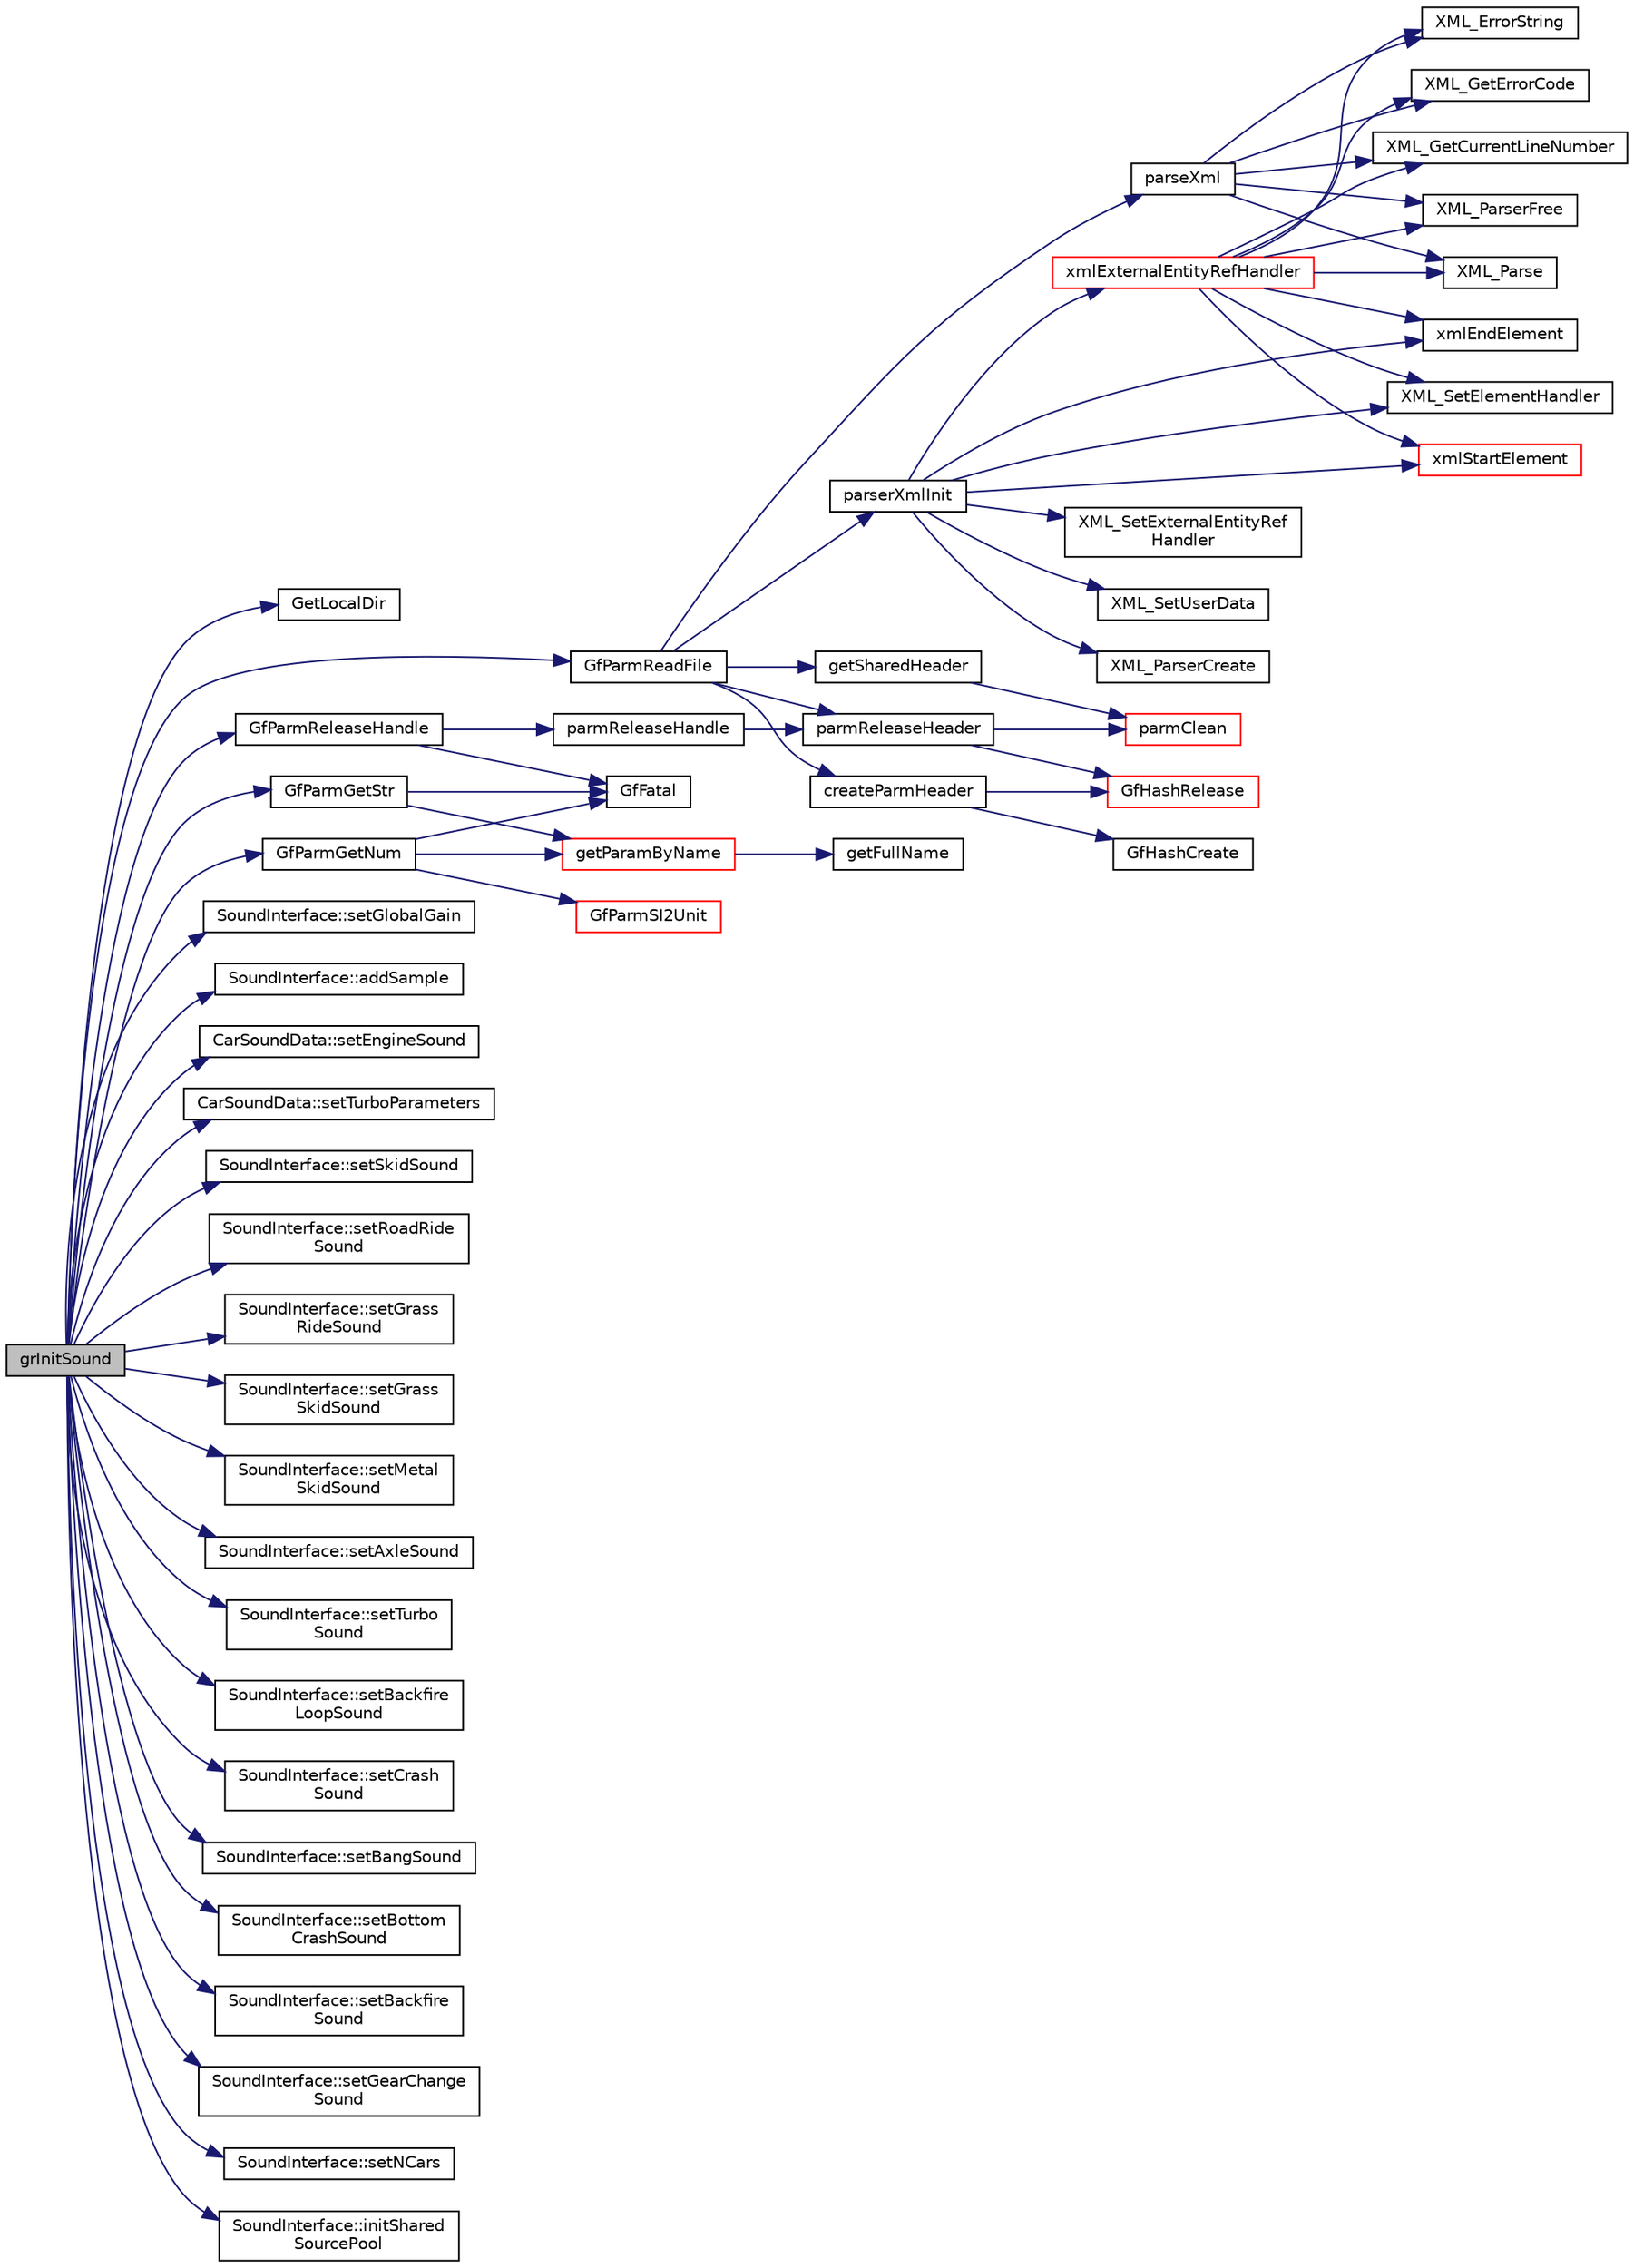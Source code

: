 digraph "grInitSound"
{
  edge [fontname="Helvetica",fontsize="10",labelfontname="Helvetica",labelfontsize="10"];
  node [fontname="Helvetica",fontsize="10",shape=record];
  rankdir="LR";
  Node1 [label="grInitSound",height=0.2,width=0.4,color="black", fillcolor="grey75", style="filled", fontcolor="black"];
  Node1 -> Node2 [color="midnightblue",fontsize="10",style="solid",fontname="Helvetica"];
  Node2 [label="GetLocalDir",height=0.2,width=0.4,color="black", fillcolor="white", style="filled",URL="$tgf_8cpp.html#ae34eae3991aacabaf9c64025449d8c87"];
  Node1 -> Node3 [color="midnightblue",fontsize="10",style="solid",fontname="Helvetica"];
  Node3 [label="GfParmReadFile",height=0.2,width=0.4,color="black", fillcolor="white", style="filled",URL="$group__paramsfile.html#ga86fccfc1b5f8abf4ef6546896abd1e4f",tooltip="Read parameter set from file and return handle to parameter set. "];
  Node3 -> Node4 [color="midnightblue",fontsize="10",style="solid",fontname="Helvetica"];
  Node4 [label="getSharedHeader",height=0.2,width=0.4,color="black", fillcolor="white", style="filled",URL="$group__paramshelper.html#ga5935841c26ba851b585d1b06a06b04f9",tooltip="Helper function for looking up parameter sets in the cache. "];
  Node4 -> Node5 [color="midnightblue",fontsize="10",style="solid",fontname="Helvetica"];
  Node5 [label="parmClean",height=0.2,width=0.4,color="red", fillcolor="white", style="filled",URL="$group__paramshelper.html#gaac5f3f388c857d021c431414dc192346",tooltip="Helper function to release the parameter set content. "];
  Node3 -> Node6 [color="midnightblue",fontsize="10",style="solid",fontname="Helvetica"];
  Node6 [label="createParmHeader",height=0.2,width=0.4,color="black", fillcolor="white", style="filled",URL="$group__paramshelper.html#ga51eeeb22e31263d97660ac17f4523059",tooltip="Helper function to create header for parameter set handle. "];
  Node6 -> Node7 [color="midnightblue",fontsize="10",style="solid",fontname="Helvetica"];
  Node7 [label="GfHashCreate",height=0.2,width=0.4,color="black", fillcolor="white", style="filled",URL="$group__hash.html#ga2f9ae7e2ca54b135a6fed903b26a51c3",tooltip="Create a new hash table. "];
  Node6 -> Node8 [color="midnightblue",fontsize="10",style="solid",fontname="Helvetica"];
  Node8 [label="GfHashRelease",height=0.2,width=0.4,color="red", fillcolor="white", style="filled",URL="$group__hash.html#ga7a1013beb031af3ded1251fb41ba0ae2",tooltip="Release a hash table. "];
  Node3 -> Node9 [color="midnightblue",fontsize="10",style="solid",fontname="Helvetica"];
  Node9 [label="parserXmlInit",height=0.2,width=0.4,color="black", fillcolor="white", style="filled",URL="$group__paramshelper.html#gac858836123c9b216a1ac07054f1c622e",tooltip="Helper function to set up XML parser in parmHandle. "];
  Node9 -> Node10 [color="midnightblue",fontsize="10",style="solid",fontname="Helvetica"];
  Node10 [label="XML_ParserCreate",height=0.2,width=0.4,color="black", fillcolor="white", style="filled",URL="$xmlparse_8h.html#ade0dde4b0e968d0ca6276f44576e13f7"];
  Node9 -> Node11 [color="midnightblue",fontsize="10",style="solid",fontname="Helvetica"];
  Node11 [label="XML_SetElementHandler",height=0.2,width=0.4,color="black", fillcolor="white", style="filled",URL="$xmlparse_8h.html#a8196f30d3a7d9af1d4ef6d19393670ce"];
  Node9 -> Node12 [color="midnightblue",fontsize="10",style="solid",fontname="Helvetica"];
  Node12 [label="xmlStartElement",height=0.2,width=0.4,color="red", fillcolor="white", style="filled",URL="$group__paramshelper.html#ga45d22a41d2ebfe64d6d62222ce1f799c",tooltip="Helper function to process opening XML elements. "];
  Node9 -> Node13 [color="midnightblue",fontsize="10",style="solid",fontname="Helvetica"];
  Node13 [label="xmlEndElement",height=0.2,width=0.4,color="black", fillcolor="white", style="filled",URL="$group__paramshelper.html#ga48f0e93d727aea78b8dadfb8e859c26d",tooltip="Helper function to process closing XML elements. "];
  Node9 -> Node14 [color="midnightblue",fontsize="10",style="solid",fontname="Helvetica"];
  Node14 [label="XML_SetExternalEntityRef\lHandler",height=0.2,width=0.4,color="black", fillcolor="white", style="filled",URL="$xmlparse_8h.html#a4be35852fe0a42e2f46e990a49b12905"];
  Node9 -> Node15 [color="midnightblue",fontsize="10",style="solid",fontname="Helvetica"];
  Node15 [label="xmlExternalEntityRefHandler",height=0.2,width=0.4,color="red", fillcolor="white", style="filled",URL="$group__paramshelper.html#gab2e26dde18900c30b28d2476878ecdc2",tooltip="Helper function to handle external XML entities (XML referencing over multiple files/URI&#39;s). "];
  Node15 -> Node11 [color="midnightblue",fontsize="10",style="solid",fontname="Helvetica"];
  Node15 -> Node12 [color="midnightblue",fontsize="10",style="solid",fontname="Helvetica"];
  Node15 -> Node13 [color="midnightblue",fontsize="10",style="solid",fontname="Helvetica"];
  Node15 -> Node16 [color="midnightblue",fontsize="10",style="solid",fontname="Helvetica"];
  Node16 [label="XML_Parse",height=0.2,width=0.4,color="black", fillcolor="white", style="filled",URL="$xmlparse_8h.html#aa06dad15892c63db00b52076959824ab"];
  Node15 -> Node17 [color="midnightblue",fontsize="10",style="solid",fontname="Helvetica"];
  Node17 [label="XML_ErrorString",height=0.2,width=0.4,color="black", fillcolor="white", style="filled",URL="$xmlparse_8h.html#ad5096213a0c5e65394c9cce5c378edbe"];
  Node15 -> Node18 [color="midnightblue",fontsize="10",style="solid",fontname="Helvetica"];
  Node18 [label="XML_GetErrorCode",height=0.2,width=0.4,color="black", fillcolor="white", style="filled",URL="$xmlparse_8h.html#a52353f6b74112285d2480e5396de1909"];
  Node15 -> Node19 [color="midnightblue",fontsize="10",style="solid",fontname="Helvetica"];
  Node19 [label="XML_GetCurrentLineNumber",height=0.2,width=0.4,color="black", fillcolor="white", style="filled",URL="$xmlparse_8h.html#af83853fd6e66f9e3da11533240c4225f"];
  Node15 -> Node20 [color="midnightblue",fontsize="10",style="solid",fontname="Helvetica"];
  Node20 [label="XML_ParserFree",height=0.2,width=0.4,color="black", fillcolor="white", style="filled",URL="$xmlparse_8h.html#ad46cb4a3a84d2b767811fc788b7cf90f"];
  Node9 -> Node21 [color="midnightblue",fontsize="10",style="solid",fontname="Helvetica"];
  Node21 [label="XML_SetUserData",height=0.2,width=0.4,color="black", fillcolor="white", style="filled",URL="$xmlparse_8h.html#aa5537176d35f3a2a96f9a56886ea1752"];
  Node3 -> Node22 [color="midnightblue",fontsize="10",style="solid",fontname="Helvetica"];
  Node22 [label="parseXml",height=0.2,width=0.4,color="black", fillcolor="white", style="filled",URL="$group__paramshelper.html#gaf8e1884873dd5449e8fedab60c19e46a",tooltip="Helper function to parse one line of XML. "];
  Node22 -> Node16 [color="midnightblue",fontsize="10",style="solid",fontname="Helvetica"];
  Node22 -> Node17 [color="midnightblue",fontsize="10",style="solid",fontname="Helvetica"];
  Node22 -> Node18 [color="midnightblue",fontsize="10",style="solid",fontname="Helvetica"];
  Node22 -> Node19 [color="midnightblue",fontsize="10",style="solid",fontname="Helvetica"];
  Node22 -> Node20 [color="midnightblue",fontsize="10",style="solid",fontname="Helvetica"];
  Node3 -> Node23 [color="midnightblue",fontsize="10",style="solid",fontname="Helvetica"];
  Node23 [label="parmReleaseHeader",height=0.2,width=0.4,color="black", fillcolor="white", style="filled",URL="$group__paramshelper.html#ga240416a305e2986d5fe269ae7ecc92df",tooltip="Helper function to release the parameter set if the reference counter is 0. "];
  Node23 -> Node5 [color="midnightblue",fontsize="10",style="solid",fontname="Helvetica"];
  Node23 -> Node8 [color="midnightblue",fontsize="10",style="solid",fontname="Helvetica"];
  Node1 -> Node24 [color="midnightblue",fontsize="10",style="solid",fontname="Helvetica"];
  Node24 [label="GfParmGetStr",height=0.2,width=0.4,color="black", fillcolor="white", style="filled",URL="$group__paramsdata.html#gaa37bfd1fabd03d24fd50812c2330fa12",tooltip="Get a string parameter from the parameter set handle. "];
  Node24 -> Node25 [color="midnightblue",fontsize="10",style="solid",fontname="Helvetica"];
  Node25 [label="GfFatal",height=0.2,width=0.4,color="black", fillcolor="white", style="filled",URL="$tgf_8h.html#a927c58e55400ef72e0e54548b26f973d"];
  Node24 -> Node26 [color="midnightblue",fontsize="10",style="solid",fontname="Helvetica"];
  Node26 [label="getParamByName",height=0.2,width=0.4,color="red", fillcolor="white", style="filled",URL="$group__paramshelper.html#gad76ca407ee6b618e69f80c80aa319d63",tooltip="Helper function to get (or create) a parameter by name. "];
  Node26 -> Node27 [color="midnightblue",fontsize="10",style="solid",fontname="Helvetica"];
  Node27 [label="getFullName",height=0.2,width=0.4,color="black", fillcolor="white", style="filled",URL="$group__paramshelper.html#gaf12253922391ef1139cd12f2a0ffa5ea",tooltip="Helper function to get the full name of a parameter (full name: \"sectionName/paramName\"). "];
  Node1 -> Node28 [color="midnightblue",fontsize="10",style="solid",fontname="Helvetica"];
  Node28 [label="GfParmGetNum",height=0.2,width=0.4,color="black", fillcolor="white", style="filled",URL="$group__paramsdata.html#ga57d6d6694c94482128c7b7bd6bf0a2e8",tooltip="Get a numerical parameter from the parameter set handle. "];
  Node28 -> Node25 [color="midnightblue",fontsize="10",style="solid",fontname="Helvetica"];
  Node28 -> Node26 [color="midnightblue",fontsize="10",style="solid",fontname="Helvetica"];
  Node28 -> Node29 [color="midnightblue",fontsize="10",style="solid",fontname="Helvetica"];
  Node29 [label="GfParmSI2Unit",height=0.2,width=0.4,color="red", fillcolor="white", style="filled",URL="$group__paramsdata.html#gab24de0cda7e3f9a5ea42be6dd7592a38",tooltip="Convert a value from SI to given unit. "];
  Node1 -> Node30 [color="midnightblue",fontsize="10",style="solid",fontname="Helvetica"];
  Node30 [label="GfParmReleaseHandle",height=0.2,width=0.4,color="black", fillcolor="white", style="filled",URL="$group__paramsfile.html#ga1a1597d2697db41bcb9fdb64a6569761",tooltip="Release given parameter set handle parmHandle. "];
  Node30 -> Node25 [color="midnightblue",fontsize="10",style="solid",fontname="Helvetica"];
  Node30 -> Node31 [color="midnightblue",fontsize="10",style="solid",fontname="Helvetica"];
  Node31 [label="parmReleaseHandle",height=0.2,width=0.4,color="black", fillcolor="white", style="filled",URL="$group__paramshelper.html#gaed13d1d94abd7055dcd118e91a857cf8",tooltip="Helper function to release the handle and eventually the referenced parameter set (if the reference c..."];
  Node31 -> Node23 [color="midnightblue",fontsize="10",style="solid",fontname="Helvetica"];
  Node1 -> Node32 [color="midnightblue",fontsize="10",style="solid",fontname="Helvetica"];
  Node32 [label="SoundInterface::setGlobalGain",height=0.2,width=0.4,color="black", fillcolor="white", style="filled",URL="$class_sound_interface.html#a6dac9388595cfad6c54daa41a3909fff"];
  Node1 -> Node33 [color="midnightblue",fontsize="10",style="solid",fontname="Helvetica"];
  Node33 [label="SoundInterface::addSample",height=0.2,width=0.4,color="black", fillcolor="white", style="filled",URL="$class_sound_interface.html#a1fe3589a8c914f14935d59f1f392d38c",tooltip="Add a new sample - must be defined in children classes. "];
  Node1 -> Node34 [color="midnightblue",fontsize="10",style="solid",fontname="Helvetica"];
  Node34 [label="CarSoundData::setEngineSound",height=0.2,width=0.4,color="black", fillcolor="white", style="filled",URL="$class_car_sound_data.html#a6030d847a93b6259d15cf47ccab66929"];
  Node1 -> Node35 [color="midnightblue",fontsize="10",style="solid",fontname="Helvetica"];
  Node35 [label="CarSoundData::setTurboParameters",height=0.2,width=0.4,color="black", fillcolor="white", style="filled",URL="$class_car_sound_data.html#a6502e792304832ac9e2c4f1bcb2f559a"];
  Node1 -> Node36 [color="midnightblue",fontsize="10",style="solid",fontname="Helvetica"];
  Node36 [label="SoundInterface::setSkidSound",height=0.2,width=0.4,color="black", fillcolor="white", style="filled",URL="$class_sound_interface.html#a39d4de02ca2bdcd91c826631a5b84911"];
  Node1 -> Node37 [color="midnightblue",fontsize="10",style="solid",fontname="Helvetica"];
  Node37 [label="SoundInterface::setRoadRide\lSound",height=0.2,width=0.4,color="black", fillcolor="white", style="filled",URL="$class_sound_interface.html#aedd58e9d4ef908896d252c4369c20451"];
  Node1 -> Node38 [color="midnightblue",fontsize="10",style="solid",fontname="Helvetica"];
  Node38 [label="SoundInterface::setGrass\lRideSound",height=0.2,width=0.4,color="black", fillcolor="white", style="filled",URL="$class_sound_interface.html#a11750e72edfef96b4c16804ee931f7f4"];
  Node1 -> Node39 [color="midnightblue",fontsize="10",style="solid",fontname="Helvetica"];
  Node39 [label="SoundInterface::setGrass\lSkidSound",height=0.2,width=0.4,color="black", fillcolor="white", style="filled",URL="$class_sound_interface.html#aaf9cc27b03b72521b47af474c7ba3bc3"];
  Node1 -> Node40 [color="midnightblue",fontsize="10",style="solid",fontname="Helvetica"];
  Node40 [label="SoundInterface::setMetal\lSkidSound",height=0.2,width=0.4,color="black", fillcolor="white", style="filled",URL="$class_sound_interface.html#acb781c32313e7567f4f17dff67f838e6"];
  Node1 -> Node41 [color="midnightblue",fontsize="10",style="solid",fontname="Helvetica"];
  Node41 [label="SoundInterface::setAxleSound",height=0.2,width=0.4,color="black", fillcolor="white", style="filled",URL="$class_sound_interface.html#ab08eb9e8187484d3cd4cb7140f0eb1df"];
  Node1 -> Node42 [color="midnightblue",fontsize="10",style="solid",fontname="Helvetica"];
  Node42 [label="SoundInterface::setTurbo\lSound",height=0.2,width=0.4,color="black", fillcolor="white", style="filled",URL="$class_sound_interface.html#a6f026f20a05f645f8be3999beeda931f"];
  Node1 -> Node43 [color="midnightblue",fontsize="10",style="solid",fontname="Helvetica"];
  Node43 [label="SoundInterface::setBackfire\lLoopSound",height=0.2,width=0.4,color="black", fillcolor="white", style="filled",URL="$class_sound_interface.html#add6c0c5deec2e4538e3099e92000f79a"];
  Node1 -> Node44 [color="midnightblue",fontsize="10",style="solid",fontname="Helvetica"];
  Node44 [label="SoundInterface::setCrash\lSound",height=0.2,width=0.4,color="black", fillcolor="white", style="filled",URL="$class_sound_interface.html#a1ee50ec5725038caed78172d92388f68"];
  Node1 -> Node45 [color="midnightblue",fontsize="10",style="solid",fontname="Helvetica"];
  Node45 [label="SoundInterface::setBangSound",height=0.2,width=0.4,color="black", fillcolor="white", style="filled",URL="$class_sound_interface.html#a122d470eaf73bc343c720be2c7b7f028"];
  Node1 -> Node46 [color="midnightblue",fontsize="10",style="solid",fontname="Helvetica"];
  Node46 [label="SoundInterface::setBottom\lCrashSound",height=0.2,width=0.4,color="black", fillcolor="white", style="filled",URL="$class_sound_interface.html#a195da8f5fb7991e1c25c53c50cdd4747"];
  Node1 -> Node47 [color="midnightblue",fontsize="10",style="solid",fontname="Helvetica"];
  Node47 [label="SoundInterface::setBackfire\lSound",height=0.2,width=0.4,color="black", fillcolor="white", style="filled",URL="$class_sound_interface.html#ac39eb5d36fe2297cc287e7b46cf260f2"];
  Node1 -> Node48 [color="midnightblue",fontsize="10",style="solid",fontname="Helvetica"];
  Node48 [label="SoundInterface::setGearChange\lSound",height=0.2,width=0.4,color="black", fillcolor="white", style="filled",URL="$class_sound_interface.html#a4479afa58d38fd73d37b7f264f41e0e6"];
  Node1 -> Node49 [color="midnightblue",fontsize="10",style="solid",fontname="Helvetica"];
  Node49 [label="SoundInterface::setNCars",height=0.2,width=0.4,color="black", fillcolor="white", style="filled",URL="$class_sound_interface.html#a0d89a5d4743059172db0cb09d4b146f5",tooltip="Set the number of cars - must be defined in children classes. "];
  Node1 -> Node50 [color="midnightblue",fontsize="10",style="solid",fontname="Helvetica"];
  Node50 [label="SoundInterface::initShared\lSourcePool",height=0.2,width=0.4,color="black", fillcolor="white", style="filled",URL="$class_sound_interface.html#a98763fc9e1ad11274adfdbd4672bf1da",tooltip="initialised the pool of shared sources "];
}
